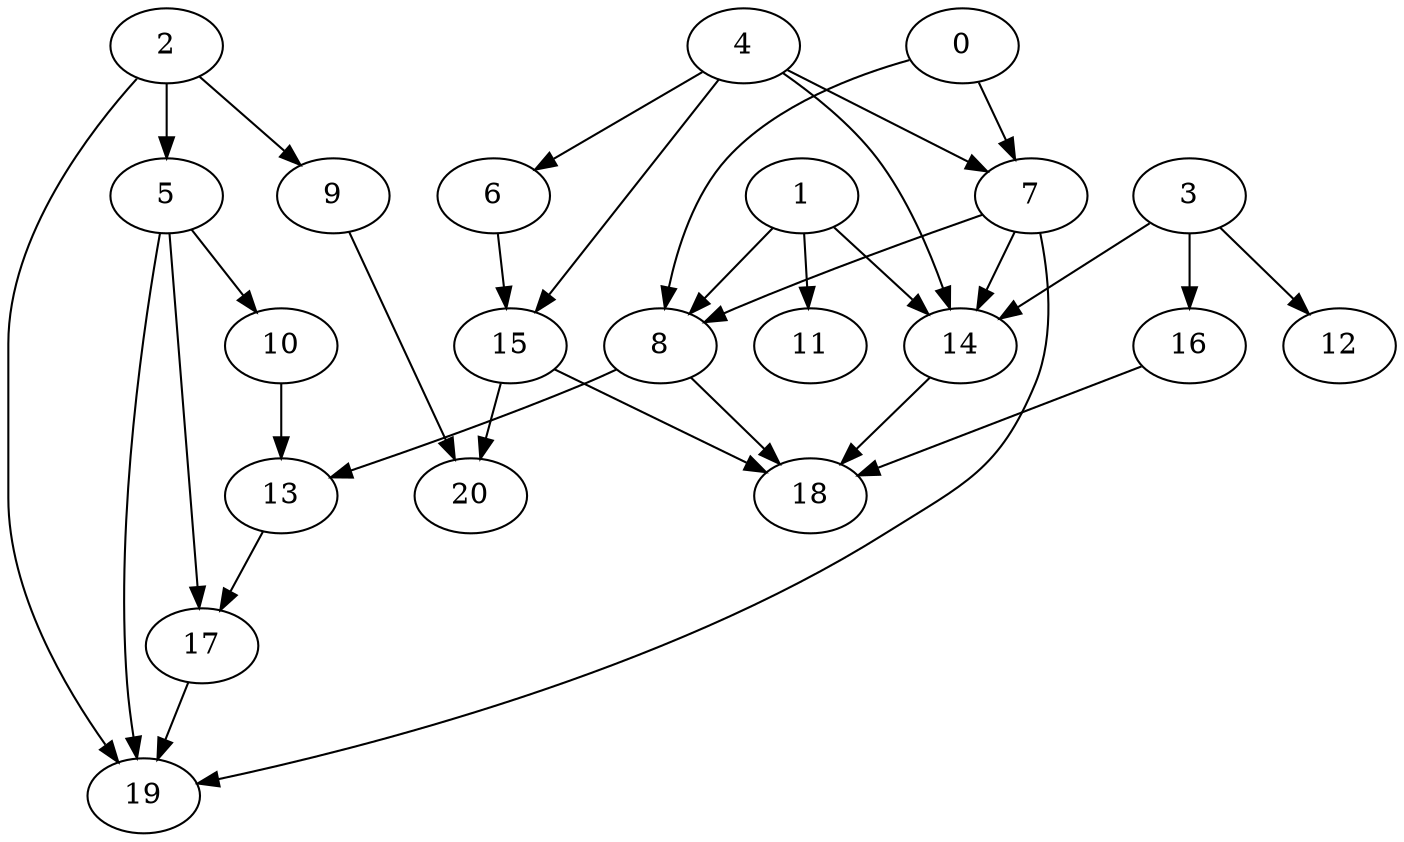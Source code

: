 digraph "Random_Nodes_21_Density_1.52_CCR_10.00_WeightType_Random_Homogeneous-4" {
2 [Weight=3];
4 [Weight=6];
1 [Weight=3];
0 [Weight=6];
5 [Weight=6];
7 [Weight=2];
8 [Weight=10];
10 [Weight=3];
3 [Weight=4];
6 [Weight=4];
13 [Weight=9];
9 [Weight=6];
14 [Weight=8];
16 [Weight=3];
15 [Weight=6];
17 [Weight=2];
19 [Weight=9];
20 [Weight=6];
18 [Weight=5];
11 [Weight=3];
12 [Weight=3];
9 -> 20 [Weight=53];
4 -> 15 [Weight=21];
2 -> 19 [Weight=26];
17 -> 19 [Weight=21];
13 -> 17 [Weight=37];
15 -> 20 [Weight=26];
16 -> 18 [Weight=48];
2 -> 9 [Weight=26];
7 -> 19 [Weight=48];
10 -> 13 [Weight=48];
7 -> 8 [Weight=11];
3 -> 14 [Weight=32];
3 -> 12 [Weight=42];
15 -> 18 [Weight=16];
0 -> 7 [Weight=21];
1 -> 8 [Weight=48];
4 -> 6 [Weight=11];
0 -> 8 [Weight=32];
2 -> 5 [Weight=32];
5 -> 10 [Weight=37];
14 -> 18 [Weight=48];
7 -> 14 [Weight=16];
4 -> 14 [Weight=21];
1 -> 11 [Weight=32];
6 -> 15 [Weight=42];
5 -> 17 [Weight=53];
3 -> 16 [Weight=21];
4 -> 7 [Weight=37];
8 -> 18 [Weight=26];
5 -> 19 [Weight=48];
1 -> 14 [Weight=37];
8 -> 13 [Weight=53];
}
